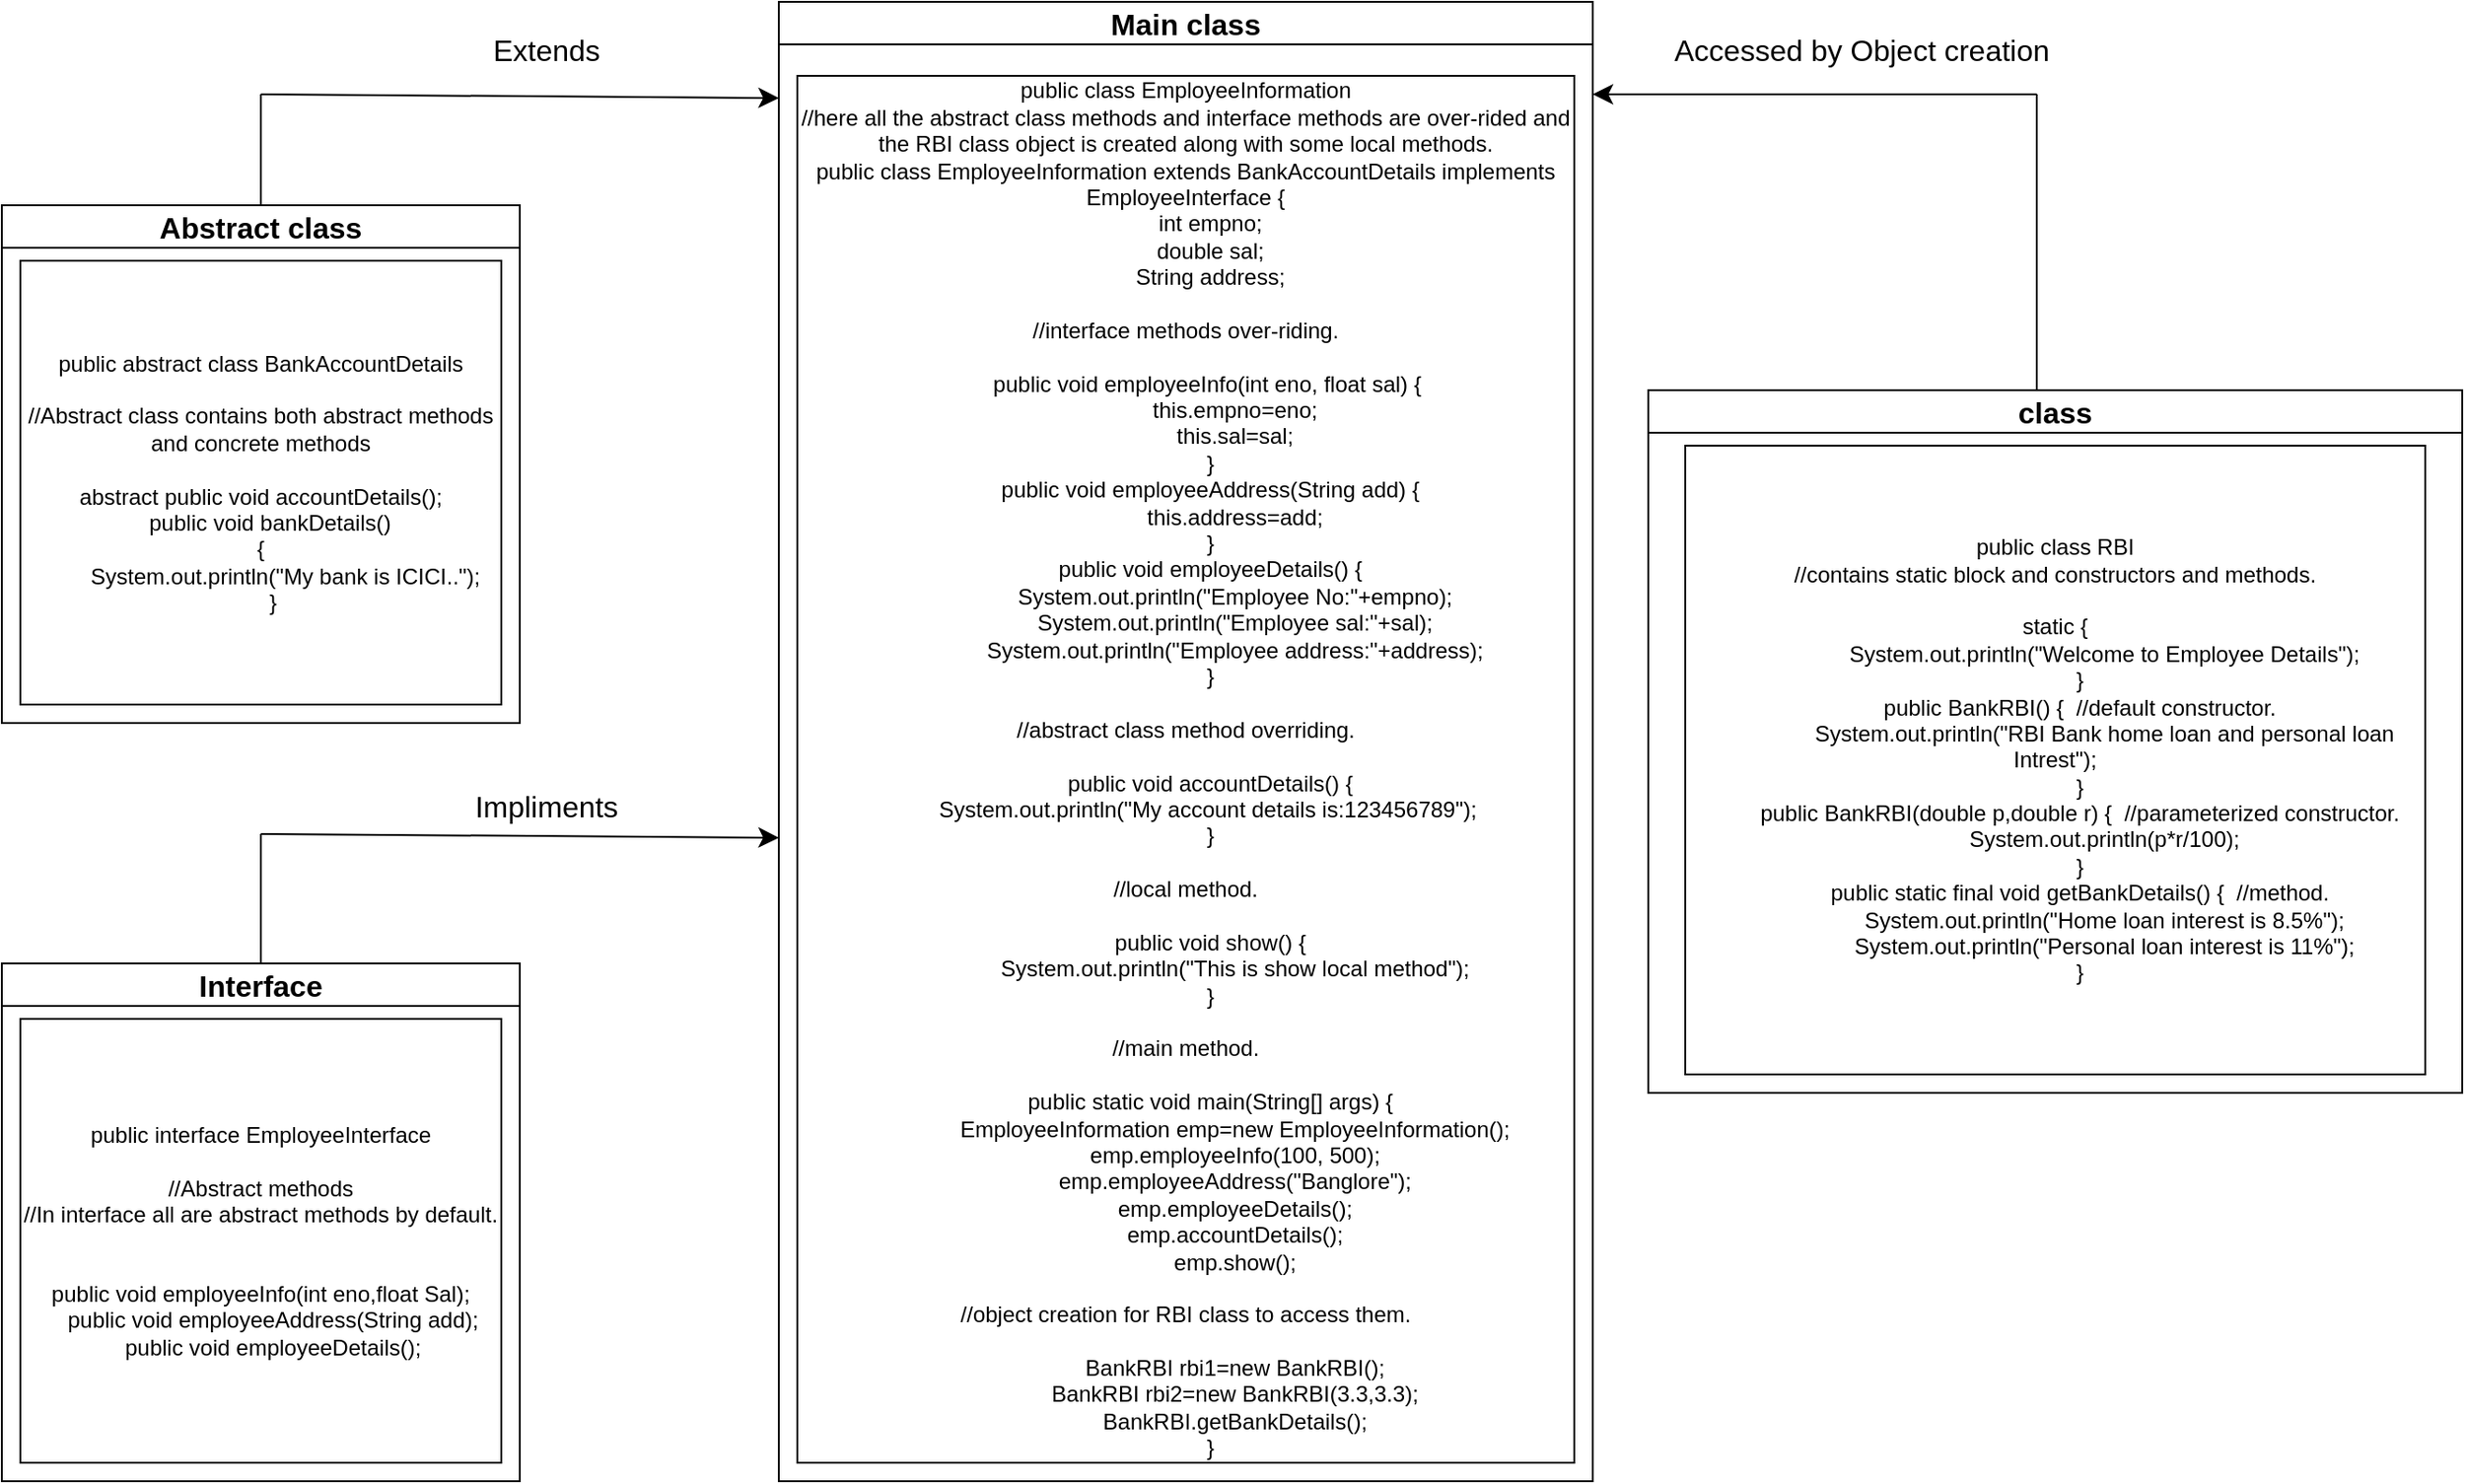 <mxfile version="24.7.7">
  <diagram name="Page-1" id="G_IDniAxD4w4VnwW8U-Y">
    <mxGraphModel dx="2918" dy="1016" grid="1" gridSize="10" guides="1" tooltips="1" connect="1" arrows="1" fold="1" page="1" pageScale="1" pageWidth="850" pageHeight="1100" math="0" shadow="0">
      <root>
        <mxCell id="0" />
        <mxCell id="1" parent="0" />
        <mxCell id="wvF7xb_g8MkFl_hZIdM--7" value="" style="endArrow=none;html=1;rounded=0;fontSize=12;startSize=8;endSize=8;curved=1;" parent="1" edge="1">
          <mxGeometry width="50" height="50" relative="1" as="geometry">
            <mxPoint x="-120" y="180" as="sourcePoint" />
            <mxPoint x="-120" y="120" as="targetPoint" />
          </mxGeometry>
        </mxCell>
        <mxCell id="wvF7xb_g8MkFl_hZIdM--8" value="" style="endArrow=classic;html=1;rounded=0;fontSize=12;startSize=8;endSize=8;curved=1;" parent="1" edge="1">
          <mxGeometry width="50" height="50" relative="1" as="geometry">
            <mxPoint x="-120" y="120" as="sourcePoint" />
            <mxPoint x="160" y="122" as="targetPoint" />
          </mxGeometry>
        </mxCell>
        <mxCell id="wvF7xb_g8MkFl_hZIdM--9" value="" style="endArrow=classic;html=1;rounded=0;fontSize=12;startSize=8;endSize=8;curved=1;" parent="1" edge="1">
          <mxGeometry width="50" height="50" relative="1" as="geometry">
            <mxPoint x="840" y="120" as="sourcePoint" />
            <mxPoint x="600" y="120" as="targetPoint" />
          </mxGeometry>
        </mxCell>
        <mxCell id="wvF7xb_g8MkFl_hZIdM--10" value="" style="endArrow=none;html=1;rounded=0;fontSize=12;startSize=8;endSize=8;curved=1;" parent="1" edge="1">
          <mxGeometry width="50" height="50" relative="1" as="geometry">
            <mxPoint x="840" y="280" as="sourcePoint" />
            <mxPoint x="840" y="120" as="targetPoint" />
          </mxGeometry>
        </mxCell>
        <mxCell id="wvF7xb_g8MkFl_hZIdM--14" value="Abstract class" style="swimlane;whiteSpace=wrap;html=1;fontSize=16;" parent="1" vertex="1">
          <mxGeometry x="-260" y="180" width="280" height="280" as="geometry" />
        </mxCell>
        <UserObject label="&lt;div&gt;public abstract class BankAccountDetails&lt;/div&gt;&lt;div&gt;&lt;br&gt;&lt;/div&gt;//Abstract class contains both abstract methods and concrete methods&lt;div&gt;&lt;br&gt;&lt;div&gt;abstract public void accountDetails();&lt;br&gt;&amp;nbsp;&amp;nbsp;&amp;nbsp;&amp;nbsp;public void bankDetails()&amp;nbsp;&lt;div&gt;&lt;span style=&quot;background-color: initial;&quot;&gt;{&lt;/span&gt;&lt;div&gt;&amp;nbsp;&amp;nbsp;&amp;nbsp;&amp;nbsp;&amp;nbsp;&amp;nbsp;&amp;nbsp;&amp;nbsp;System.out.println(&quot;My bank is ICICI..&quot;);&lt;br&gt;&amp;nbsp;&amp;nbsp;&amp;nbsp;&amp;nbsp;}&lt;/div&gt;&lt;/div&gt;&lt;/div&gt;&lt;/div&gt;" link="abstract public void accountDetails();&#xa;    public void bankDetails() {&#xa;        System.out.println(&quot;My bank is ICICI..&quot;);&#xa;    }" id="wvF7xb_g8MkFl_hZIdM--24">
          <mxCell style="whiteSpace=wrap;html=1;" parent="wvF7xb_g8MkFl_hZIdM--14" vertex="1">
            <mxGeometry x="10" y="30" width="260" height="240" as="geometry" />
          </mxCell>
        </UserObject>
        <mxCell id="wvF7xb_g8MkFl_hZIdM--16" value="Interface" style="swimlane;whiteSpace=wrap;html=1;fontSize=16;" parent="1" vertex="1">
          <mxGeometry x="-260" y="590" width="280" height="280" as="geometry" />
        </mxCell>
        <mxCell id="wvF7xb_g8MkFl_hZIdM--21" value="&lt;div&gt;public interface EmployeeInterface&lt;/div&gt;&lt;div&gt;&lt;br&gt;&lt;/div&gt;//Abstract methods&lt;div&gt;//In interface all are abstract methods by default.&lt;/div&gt;&lt;div&gt;&lt;br&gt;&lt;/div&gt;&lt;div&gt;&lt;br&gt;&lt;div&gt;public void employeeInfo(int eno,float Sal);&lt;br&gt;&amp;nbsp;&amp;nbsp;&amp;nbsp;&amp;nbsp;public void employeeAddress(String add);&lt;br&gt;&amp;nbsp;&amp;nbsp;&amp;nbsp;&amp;nbsp;public void employeeDetails();&lt;/div&gt;&lt;/div&gt;" style="whiteSpace=wrap;html=1;" parent="wvF7xb_g8MkFl_hZIdM--16" vertex="1">
          <mxGeometry x="10" y="30" width="260" height="240" as="geometry" />
        </mxCell>
        <mxCell id="wvF7xb_g8MkFl_hZIdM--17" value="class" style="swimlane;whiteSpace=wrap;html=1;fontSize=16;" parent="1" vertex="1">
          <mxGeometry x="630" y="280" width="440" height="380" as="geometry" />
        </mxCell>
        <mxCell id="wvF7xb_g8MkFl_hZIdM--27" value="public class RBI&lt;div&gt;//contains static block and constructors and methods.&lt;br&gt;&lt;div&gt;&lt;br&gt;&lt;/div&gt;&lt;div&gt;&lt;div style=&quot;&quot;&gt;static {&lt;/div&gt;&lt;div&gt;&lt;span style=&quot;white-space: normal;&quot;&gt;&lt;span style=&quot;white-space:pre&quot;&gt;&#x9;&#x9;&lt;/span&gt;System.out.println(&quot;Welcome to Employee Details&quot;);&lt;/span&gt;&lt;/div&gt;&lt;div&gt;&lt;span style=&quot;white-space: normal;&quot;&gt;&lt;span style=&quot;white-space:pre&quot;&gt;&#x9;&lt;/span&gt;}&lt;/span&gt;&lt;/div&gt;&lt;div&gt;&lt;span style=&quot;white-space: normal;&quot;&gt;&lt;span style=&quot;white-space:pre&quot;&gt;&#x9;&lt;/span&gt;public BankRBI() {&amp;nbsp; //default constructor.&lt;/span&gt;&lt;/div&gt;&lt;div&gt;&lt;span style=&quot;white-space: normal;&quot;&gt;&lt;span style=&quot;white-space:pre&quot;&gt;&#x9;&#x9;&lt;/span&gt;System.out.println(&quot;RBI Bank home loan and personal loan Intrest&quot;);&lt;/span&gt;&lt;/div&gt;&lt;div&gt;&lt;span style=&quot;white-space: normal;&quot;&gt;&lt;span style=&quot;white-space:pre&quot;&gt;&#x9;&lt;/span&gt;}&lt;/span&gt;&lt;/div&gt;&lt;div&gt;&lt;span style=&quot;white-space: normal;&quot;&gt;&lt;span style=&quot;white-space:pre&quot;&gt;&#x9;&lt;/span&gt;public BankRBI(double p,double r) {&amp;nbsp; //parameterized constructor.&lt;/span&gt;&lt;/div&gt;&lt;div&gt;&lt;span style=&quot;white-space: normal;&quot;&gt;&lt;span style=&quot;white-space:pre&quot;&gt;&#x9;&#x9;&lt;/span&gt;System.out.println(p*r/100);&lt;/span&gt;&lt;/div&gt;&lt;div&gt;&lt;span style=&quot;white-space: normal;&quot;&gt;&lt;span style=&quot;white-space:pre&quot;&gt;&#x9;&lt;/span&gt;}&lt;/span&gt;&lt;/div&gt;&lt;div&gt;&lt;span style=&quot;white-space: normal;&quot;&gt;&lt;span style=&quot;white-space:pre&quot;&gt;&#x9;&lt;/span&gt;public static final void getBankDetails() {&amp;nbsp; //method.&lt;/span&gt;&lt;/div&gt;&lt;div&gt;&lt;span style=&quot;white-space: normal;&quot;&gt;&lt;span style=&quot;white-space:pre&quot;&gt;&#x9;&#x9;&lt;/span&gt;System.out.println(&quot;Home loan interest is 8.5%&quot;);&lt;/span&gt;&lt;/div&gt;&lt;div&gt;&lt;span style=&quot;white-space: normal;&quot;&gt;&lt;span style=&quot;white-space:pre&quot;&gt;&#x9;&#x9;&lt;/span&gt;System.out.println(&quot;Personal loan interest is 11%&quot;);&lt;/span&gt;&lt;/div&gt;&lt;div&gt;&lt;span style=&quot;white-space: normal;&quot;&gt;&lt;span style=&quot;white-space:pre&quot;&gt;&#x9;&lt;/span&gt;}&lt;/span&gt;&lt;/div&gt;&lt;/div&gt;&lt;/div&gt;" style="whiteSpace=wrap;html=1;" parent="wvF7xb_g8MkFl_hZIdM--17" vertex="1">
          <mxGeometry x="20" y="30" width="400" height="340" as="geometry" />
        </mxCell>
        <mxCell id="wvF7xb_g8MkFl_hZIdM--18" value="Main class" style="swimlane;whiteSpace=wrap;html=1;fontSize=16;" parent="1" vertex="1">
          <mxGeometry x="160" y="70" width="440" height="800" as="geometry" />
        </mxCell>
        <mxCell id="wvF7xb_g8MkFl_hZIdM--28" value="public class EmployeeInformation&lt;div&gt;//here all the abstract class methods and interface methods are over-rided and the RBI class object is created along with some local methods.&lt;/div&gt;&lt;div&gt;&lt;div&gt;public class EmployeeInformation extends BankAccountDetails implements EmployeeInterface {&lt;/div&gt;&lt;div&gt;&lt;span style=&quot;white-space: normal;&quot;&gt;&lt;span style=&quot;white-space:pre&quot;&gt;&#x9;&lt;/span&gt;int empno;&lt;/span&gt;&lt;/div&gt;&lt;div&gt;&lt;span style=&quot;white-space: normal;&quot;&gt;&lt;span style=&quot;white-space:pre&quot;&gt;&#x9;&lt;/span&gt;double sal;&lt;/span&gt;&lt;/div&gt;&lt;div&gt;&lt;span style=&quot;white-space: normal;&quot;&gt;&lt;span style=&quot;white-space:pre&quot;&gt;&#x9;&lt;/span&gt;String address;&lt;/span&gt;&lt;/div&gt;&lt;div&gt;&lt;br&gt;&lt;/div&gt;&lt;div&gt;//interface methods over-riding.&lt;/div&gt;&lt;div&gt;&lt;br&gt;&lt;/div&gt;&lt;div&gt;&lt;span style=&quot;white-space: normal;&quot;&gt;&lt;span style=&quot;white-space:pre&quot;&gt;&#x9;&lt;/span&gt;public void employeeInfo(int eno, float sal) {&amp;nbsp;&lt;/span&gt;&lt;/div&gt;&lt;div&gt;&lt;span style=&quot;white-space: normal;&quot;&gt;&lt;span style=&quot;white-space:pre&quot;&gt;&#x9;&#x9;&lt;/span&gt;this.empno=eno;&lt;/span&gt;&lt;/div&gt;&lt;div&gt;&lt;span style=&quot;white-space: normal;&quot;&gt;&lt;span style=&quot;white-space:pre&quot;&gt;&#x9;&#x9;&lt;/span&gt;this.sal=sal;&lt;/span&gt;&lt;/div&gt;&lt;div&gt;&lt;span style=&quot;white-space: normal;&quot;&gt;&lt;span style=&quot;white-space:pre&quot;&gt;&#x9;&lt;/span&gt;}&lt;/span&gt;&lt;/div&gt;&lt;div&gt;&lt;span style=&quot;white-space: normal;&quot;&gt;&lt;span style=&quot;white-space:pre&quot;&gt;&#x9;&lt;/span&gt;public void employeeAddress(String add) {&lt;/span&gt;&lt;/div&gt;&lt;div&gt;&lt;span style=&quot;white-space: normal;&quot;&gt;&lt;span style=&quot;white-space:pre&quot;&gt;&#x9;&#x9;&lt;/span&gt;this.address=add;&lt;/span&gt;&lt;/div&gt;&lt;div&gt;&lt;span style=&quot;white-space: pre; white-space: normal;&quot;&gt;&#x9;&#x9;&lt;/span&gt;&lt;/div&gt;&lt;div&gt;&lt;span style=&quot;white-space: normal;&quot;&gt;&lt;span style=&quot;white-space:pre&quot;&gt;&#x9;&lt;/span&gt;}&lt;/span&gt;&lt;/div&gt;&lt;div&gt;&lt;span style=&quot;white-space: normal;&quot;&gt;&lt;span style=&quot;white-space:pre&quot;&gt;&#x9;&lt;/span&gt;public void employeeDetails() {&lt;/span&gt;&lt;/div&gt;&lt;div&gt;&lt;span style=&quot;white-space: normal;&quot;&gt;&lt;span style=&quot;white-space:pre&quot;&gt;&#x9;&#x9;&lt;/span&gt;System.out.println(&quot;Employee No:&quot;+empno);&lt;/span&gt;&lt;/div&gt;&lt;div&gt;&lt;span style=&quot;white-space: normal;&quot;&gt;&lt;span style=&quot;white-space:pre&quot;&gt;&#x9;&#x9;&lt;/span&gt;System.out.println(&quot;Employee sal:&quot;+sal);&lt;/span&gt;&lt;/div&gt;&lt;div&gt;&lt;span style=&quot;white-space: normal;&quot;&gt;&lt;span style=&quot;white-space:pre&quot;&gt;&#x9;&#x9;&lt;/span&gt;System.out.println(&quot;Employee address:&quot;+address);&lt;/span&gt;&lt;/div&gt;&lt;div&gt;&lt;span style=&quot;white-space: normal;&quot;&gt;&lt;span style=&quot;white-space:pre&quot;&gt;&#x9;&lt;/span&gt;}&lt;/span&gt;&lt;/div&gt;&lt;div&gt;&lt;br&gt;&lt;/div&gt;&lt;div&gt;//abstract class method overriding.&lt;/div&gt;&lt;div&gt;&lt;br&gt;&lt;/div&gt;&lt;div&gt;&lt;span style=&quot;white-space: normal;&quot;&gt;&lt;span style=&quot;white-space:pre&quot;&gt;&#x9;&lt;/span&gt;public void accountDetails() {&lt;/span&gt;&lt;/div&gt;&lt;div&gt;&lt;span style=&quot;white-space: normal;&quot;&gt;&lt;span style=&quot;white-space:pre&quot;&gt;&#x9;&#x9;&lt;/span&gt;System.out.println(&quot;My account details is:123456789&quot;);&lt;span style=&quot;white-space:pre&quot;&gt;&#x9;&#x9;&lt;/span&gt;&lt;/span&gt;&lt;/div&gt;&lt;div&gt;&lt;span style=&quot;white-space: normal;&quot;&gt;&lt;span style=&quot;white-space:pre&quot;&gt;&#x9;&lt;/span&gt;}&lt;/span&gt;&lt;/div&gt;&lt;div&gt;&lt;span style=&quot;white-space: normal;&quot;&gt;&lt;br&gt;&lt;/span&gt;&lt;/div&gt;&lt;div&gt;&lt;span style=&quot;white-space: normal;&quot;&gt;//local method.&lt;/span&gt;&lt;/div&gt;&lt;div&gt;&lt;span style=&quot;white-space: normal;&quot;&gt;&lt;br&gt;&lt;/span&gt;&lt;/div&gt;&lt;div&gt;&lt;span style=&quot;white-space: normal;&quot;&gt;&lt;span style=&quot;white-space:pre&quot;&gt;&#x9;&lt;/span&gt;public void show() {&lt;/span&gt;&lt;/div&gt;&lt;div&gt;&lt;span style=&quot;white-space: normal;&quot;&gt;&lt;span style=&quot;white-space:pre&quot;&gt;&#x9;&#x9;&lt;/span&gt;System.out.println(&quot;This is show local method&quot;);&lt;/span&gt;&lt;/div&gt;&lt;div&gt;&lt;span style=&quot;white-space: normal;&quot;&gt;&lt;span style=&quot;white-space:pre&quot;&gt;&#x9;&lt;/span&gt;}&lt;/span&gt;&lt;/div&gt;&lt;div&gt;&lt;span style=&quot;white-space: normal;&quot;&gt;&lt;br&gt;&lt;/span&gt;&lt;/div&gt;&lt;div&gt;&lt;span style=&quot;white-space: normal;&quot;&gt;//main method.&lt;/span&gt;&lt;/div&gt;&lt;div&gt;&lt;span style=&quot;white-space: normal;&quot;&gt;&lt;br&gt;&lt;/span&gt;&lt;/div&gt;&lt;div&gt;&lt;span style=&quot;white-space: normal;&quot;&gt;&lt;span style=&quot;white-space:pre&quot;&gt;&#x9;&lt;/span&gt;public static void main(String[] args) {&lt;/span&gt;&lt;/div&gt;&lt;div&gt;&lt;span style=&quot;white-space: normal;&quot;&gt;&lt;span style=&quot;white-space:pre&quot;&gt;&#x9;&#x9;&lt;/span&gt;EmployeeInformation emp=new EmployeeInformation();&lt;/span&gt;&lt;/div&gt;&lt;div&gt;&lt;span style=&quot;white-space: normal;&quot;&gt;&lt;span style=&quot;white-space:pre&quot;&gt;&#x9;&#x9;&lt;/span&gt;emp.employeeInfo(100, 500);&lt;/span&gt;&lt;/div&gt;&lt;div&gt;&lt;span style=&quot;white-space: normal;&quot;&gt;&lt;span style=&quot;white-space:pre&quot;&gt;&#x9;&#x9;&lt;/span&gt;emp.employeeAddress(&quot;Banglore&quot;);&lt;/span&gt;&lt;/div&gt;&lt;div&gt;&lt;span style=&quot;white-space: normal;&quot;&gt;&lt;span style=&quot;white-space:pre&quot;&gt;&#x9;&#x9;&lt;/span&gt;emp.employeeDetails();&lt;/span&gt;&lt;/div&gt;&lt;div&gt;&lt;span style=&quot;white-space: normal;&quot;&gt;&lt;span style=&quot;white-space:pre&quot;&gt;&#x9;&#x9;&lt;/span&gt;emp.accountDetails();&lt;/span&gt;&lt;/div&gt;&lt;div&gt;&lt;span style=&quot;white-space: normal;&quot;&gt;&lt;span style=&quot;white-space:pre&quot;&gt;&#x9;&#x9;&lt;/span&gt;emp.show();&lt;/span&gt;&lt;/div&gt;&lt;div&gt;&lt;br&gt;&lt;/div&gt;&lt;div&gt;//object creation for RBI class to access them.&lt;/div&gt;&lt;div&gt;&lt;br&gt;&lt;/div&gt;&lt;div&gt;&lt;span style=&quot;white-space: normal;&quot;&gt;&lt;span style=&quot;white-space:pre&quot;&gt;&#x9;&#x9;&lt;/span&gt;BankRBI rbi1=new BankRBI();&lt;/span&gt;&lt;/div&gt;&lt;div&gt;&lt;span style=&quot;white-space: normal;&quot;&gt;&lt;span style=&quot;white-space:pre&quot;&gt;&#x9;&#x9;&lt;/span&gt;BankRBI rbi2=new BankRBI(3.3,3.3);&lt;/span&gt;&lt;/div&gt;&lt;div&gt;&lt;span style=&quot;white-space: normal;&quot;&gt;&lt;span style=&quot;white-space:pre&quot;&gt;&#x9;&#x9;&lt;/span&gt;BankRBI.getBankDetails();&lt;/span&gt;&lt;/div&gt;&lt;div&gt;&lt;span style=&quot;white-space: normal;&quot;&gt;&lt;span style=&quot;white-space:pre&quot;&gt;&#x9;&lt;/span&gt;}&lt;/span&gt;&lt;/div&gt;&lt;/div&gt;" style="whiteSpace=wrap;html=1;" parent="wvF7xb_g8MkFl_hZIdM--18" vertex="1">
          <mxGeometry x="10" y="40" width="420" height="750" as="geometry" />
        </mxCell>
        <mxCell id="wvF7xb_g8MkFl_hZIdM--25" value="Extends" style="text;html=1;align=center;verticalAlign=middle;resizable=0;points=[];autosize=1;strokeColor=none;fillColor=none;fontSize=16;" parent="1" vertex="1">
          <mxGeometry x="-6" y="81" width="80" height="30" as="geometry" />
        </mxCell>
        <mxCell id="494wh5vSKdm0rmgsiV_A-1" value="" style="endArrow=classic;html=1;rounded=0;fontSize=12;startSize=8;endSize=8;curved=1;" edge="1" parent="1">
          <mxGeometry width="50" height="50" relative="1" as="geometry">
            <mxPoint x="-120" y="520" as="sourcePoint" />
            <mxPoint x="160" y="522" as="targetPoint" />
          </mxGeometry>
        </mxCell>
        <mxCell id="494wh5vSKdm0rmgsiV_A-2" value="" style="endArrow=none;html=1;rounded=0;fontSize=12;startSize=8;endSize=8;curved=1;exitX=0.5;exitY=0;exitDx=0;exitDy=0;" edge="1" parent="1" source="wvF7xb_g8MkFl_hZIdM--16">
          <mxGeometry width="50" height="50" relative="1" as="geometry">
            <mxPoint x="-120" y="580" as="sourcePoint" />
            <mxPoint x="-120" y="520" as="targetPoint" />
          </mxGeometry>
        </mxCell>
        <mxCell id="494wh5vSKdm0rmgsiV_A-3" value="Impliments" style="text;html=1;align=center;verticalAlign=middle;resizable=0;points=[];autosize=1;strokeColor=none;fillColor=none;fontSize=16;" vertex="1" parent="1">
          <mxGeometry x="-16" y="490" width="100" height="30" as="geometry" />
        </mxCell>
        <mxCell id="494wh5vSKdm0rmgsiV_A-4" value="Accessed by Object creation" style="text;html=1;align=center;verticalAlign=middle;resizable=0;points=[];autosize=1;strokeColor=none;fillColor=none;fontSize=16;" vertex="1" parent="1">
          <mxGeometry x="630" y="81" width="230" height="30" as="geometry" />
        </mxCell>
      </root>
    </mxGraphModel>
  </diagram>
</mxfile>
